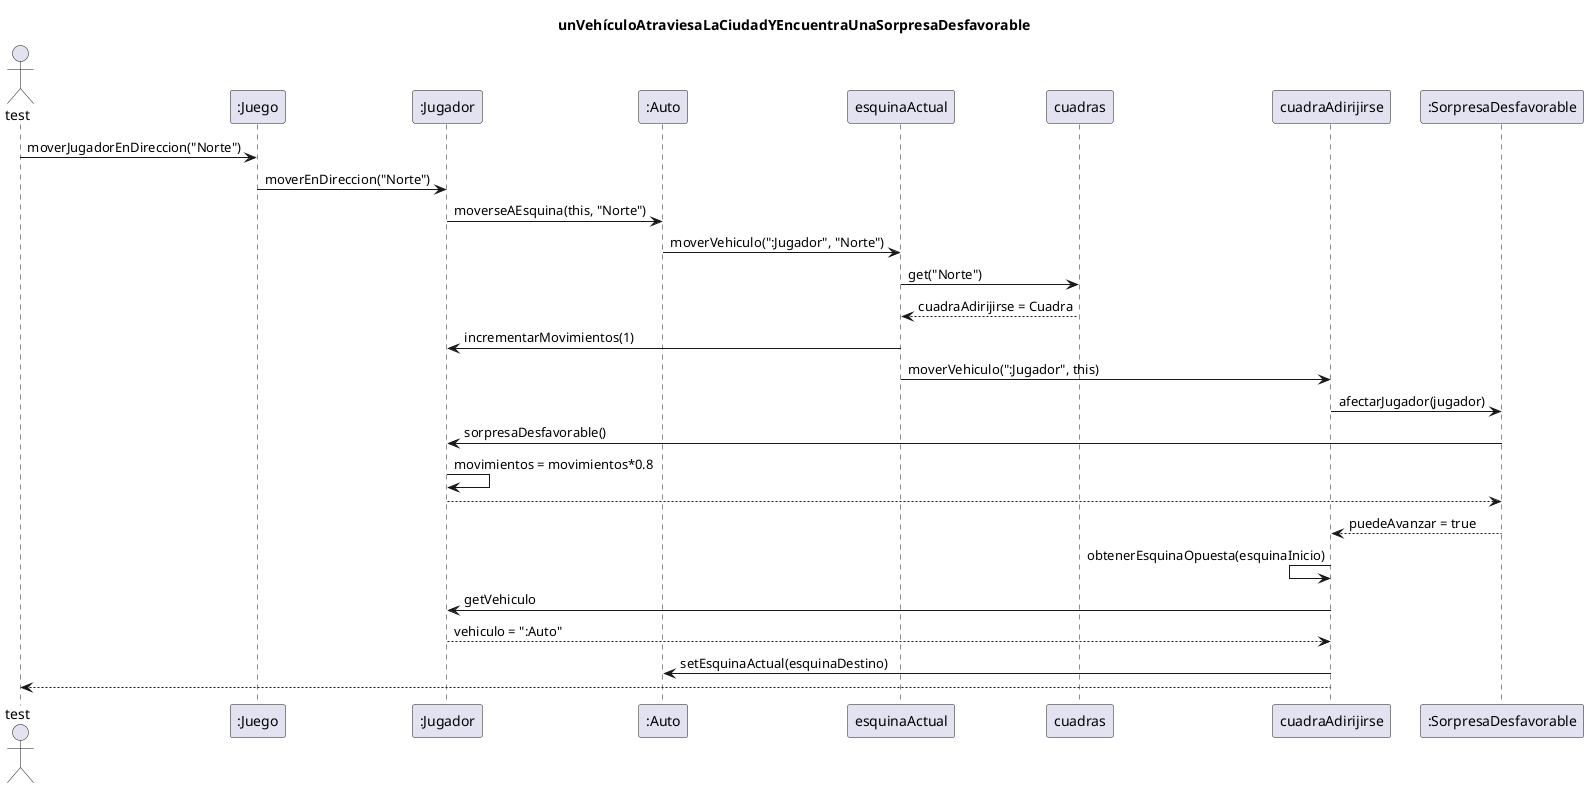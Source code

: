 @startuml
title: unVehículoAtraviesaLaCiudadYEncuentraUnaSorpresaDesfavorable

Actor test
test -> ":Juego" : moverJugadorEnDireccion("Norte")
":Juego" -> ":Jugador" : moverEnDireccion("Norte")
":Jugador" -> ":Auto" : moverseAEsquina(this, "Norte")
":Auto" -> esquinaActual : moverVehiculo(":Jugador", "Norte")
esquinaActual -> cuadras : get("Norte")
esquinaActual <-- cuadras : cuadraAdirijirse = Cuadra
esquinaActual -> ":Jugador" : incrementarMovimientos(1)
esquinaActual -> cuadraAdirijirse : moverVehiculo(":Jugador", this)
cuadraAdirijirse -> ":SorpresaDesfavorable" : afectarJugador(jugador)
":SorpresaDesfavorable" -> ":Jugador" : sorpresaDesfavorable()
":Jugador" -> ":Jugador" : movimientos = movimientos*0.8
":SorpresaDesfavorable" <-- ":Jugador"
cuadraAdirijirse <-- ":SorpresaDesfavorable" : puedeAvanzar = true
cuadraAdirijirse <- cuadraAdirijirse : obtenerEsquinaOpuesta(esquinaInicio)
cuadraAdirijirse -> ":Jugador" : getVehiculo
cuadraAdirijirse <-- ":Jugador" : vehiculo = ":Auto"
cuadraAdirijirse -> ":Auto" : setEsquinaActual(esquinaDestino)
test <-- cuadraAdirijirse
@enduml